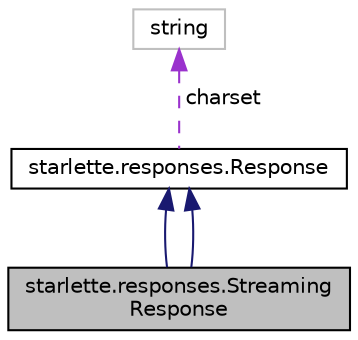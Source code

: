 digraph "starlette.responses.StreamingResponse"
{
 // LATEX_PDF_SIZE
  edge [fontname="Helvetica",fontsize="10",labelfontname="Helvetica",labelfontsize="10"];
  node [fontname="Helvetica",fontsize="10",shape=record];
  Node1 [label="starlette.responses.Streaming\lResponse",height=0.2,width=0.4,color="black", fillcolor="grey75", style="filled", fontcolor="black",tooltip=" "];
  Node2 -> Node1 [dir="back",color="midnightblue",fontsize="10",style="solid",fontname="Helvetica"];
  Node2 [label="starlette.responses.Response",height=0.2,width=0.4,color="black", fillcolor="white", style="filled",URL="$classstarlette_1_1responses_1_1Response.html",tooltip=" "];
  Node3 -> Node2 [dir="back",color="darkorchid3",fontsize="10",style="dashed",label=" charset" ,fontname="Helvetica"];
  Node3 [label="string",height=0.2,width=0.4,color="grey75", fillcolor="white", style="filled",tooltip=" "];
  Node2 -> Node1 [dir="back",color="midnightblue",fontsize="10",style="solid",fontname="Helvetica"];
}
